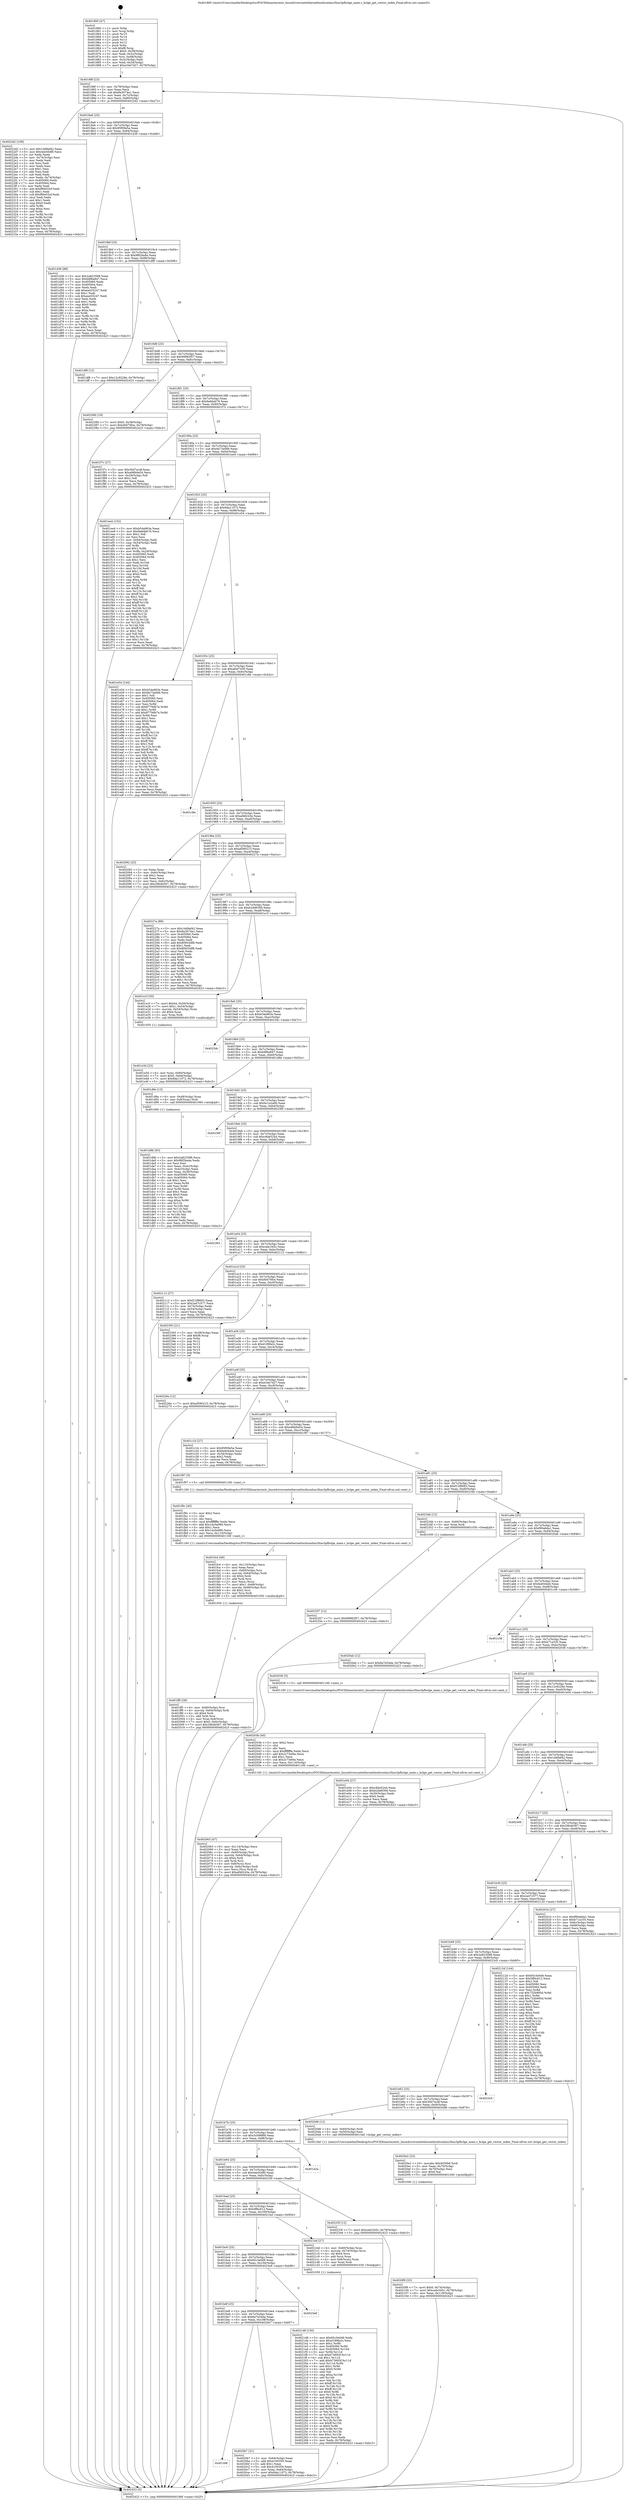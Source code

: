 digraph "0x401860" {
  label = "0x401860 (/mnt/c/Users/mathe/Desktop/tcc/POCII/binaries/extr_linuxdriversnetethernethisiliconhns3hns3pfhclge_main.c_hclge_get_vector_index_Final-ollvm.out::main(0))"
  labelloc = "t"
  node[shape=record]

  Entry [label="",width=0.3,height=0.3,shape=circle,fillcolor=black,style=filled]
  "0x40188f" [label="{
     0x40188f [23]\l
     | [instrs]\l
     &nbsp;&nbsp;0x40188f \<+3\>: mov -0x78(%rbp),%eax\l
     &nbsp;&nbsp;0x401892 \<+2\>: mov %eax,%ecx\l
     &nbsp;&nbsp;0x401894 \<+6\>: sub $0x8a3074a1,%ecx\l
     &nbsp;&nbsp;0x40189a \<+3\>: mov %eax,-0x7c(%rbp)\l
     &nbsp;&nbsp;0x40189d \<+3\>: mov %ecx,-0x80(%rbp)\l
     &nbsp;&nbsp;0x4018a0 \<+6\>: je 00000000004022d2 \<main+0xa72\>\l
  }"]
  "0x4022d2" [label="{
     0x4022d2 [109]\l
     | [instrs]\l
     &nbsp;&nbsp;0x4022d2 \<+5\>: mov $0x1dd9af42,%eax\l
     &nbsp;&nbsp;0x4022d7 \<+5\>: mov $0x4ee50df0,%ecx\l
     &nbsp;&nbsp;0x4022dc \<+2\>: xor %edx,%edx\l
     &nbsp;&nbsp;0x4022de \<+3\>: mov -0x74(%rbp),%esi\l
     &nbsp;&nbsp;0x4022e1 \<+2\>: mov %edx,%edi\l
     &nbsp;&nbsp;0x4022e3 \<+2\>: sub %esi,%edi\l
     &nbsp;&nbsp;0x4022e5 \<+2\>: mov %edx,%esi\l
     &nbsp;&nbsp;0x4022e7 \<+3\>: sub $0x1,%esi\l
     &nbsp;&nbsp;0x4022ea \<+2\>: add %esi,%edi\l
     &nbsp;&nbsp;0x4022ec \<+2\>: sub %edi,%edx\l
     &nbsp;&nbsp;0x4022ee \<+3\>: mov %edx,-0x74(%rbp)\l
     &nbsp;&nbsp;0x4022f1 \<+7\>: mov 0x405060,%edx\l
     &nbsp;&nbsp;0x4022f8 \<+7\>: mov 0x405064,%esi\l
     &nbsp;&nbsp;0x4022ff \<+2\>: mov %edx,%edi\l
     &nbsp;&nbsp;0x402301 \<+6\>: add $0xf80e53cf,%edi\l
     &nbsp;&nbsp;0x402307 \<+3\>: sub $0x1,%edi\l
     &nbsp;&nbsp;0x40230a \<+6\>: sub $0xf80e53cf,%edi\l
     &nbsp;&nbsp;0x402310 \<+3\>: imul %edi,%edx\l
     &nbsp;&nbsp;0x402313 \<+3\>: and $0x1,%edx\l
     &nbsp;&nbsp;0x402316 \<+3\>: cmp $0x0,%edx\l
     &nbsp;&nbsp;0x402319 \<+4\>: sete %r8b\l
     &nbsp;&nbsp;0x40231d \<+3\>: cmp $0xa,%esi\l
     &nbsp;&nbsp;0x402320 \<+4\>: setl %r9b\l
     &nbsp;&nbsp;0x402324 \<+3\>: mov %r8b,%r10b\l
     &nbsp;&nbsp;0x402327 \<+3\>: and %r9b,%r10b\l
     &nbsp;&nbsp;0x40232a \<+3\>: xor %r9b,%r8b\l
     &nbsp;&nbsp;0x40232d \<+3\>: or %r8b,%r10b\l
     &nbsp;&nbsp;0x402330 \<+4\>: test $0x1,%r10b\l
     &nbsp;&nbsp;0x402334 \<+3\>: cmovne %ecx,%eax\l
     &nbsp;&nbsp;0x402337 \<+3\>: mov %eax,-0x78(%rbp)\l
     &nbsp;&nbsp;0x40233a \<+5\>: jmp 0000000000402423 \<main+0xbc3\>\l
  }"]
  "0x4018a6" [label="{
     0x4018a6 [25]\l
     | [instrs]\l
     &nbsp;&nbsp;0x4018a6 \<+5\>: jmp 00000000004018ab \<main+0x4b\>\l
     &nbsp;&nbsp;0x4018ab \<+3\>: mov -0x7c(%rbp),%eax\l
     &nbsp;&nbsp;0x4018ae \<+5\>: sub $0x95f09e5a,%eax\l
     &nbsp;&nbsp;0x4018b3 \<+6\>: mov %eax,-0x84(%rbp)\l
     &nbsp;&nbsp;0x4018b9 \<+6\>: je 0000000000401d36 \<main+0x4d6\>\l
  }"]
  Exit [label="",width=0.3,height=0.3,shape=circle,fillcolor=black,style=filled,peripheries=2]
  "0x401d36" [label="{
     0x401d36 [88]\l
     | [instrs]\l
     &nbsp;&nbsp;0x401d36 \<+5\>: mov $0x2a823588,%eax\l
     &nbsp;&nbsp;0x401d3b \<+5\>: mov $0xb8f6a847,%ecx\l
     &nbsp;&nbsp;0x401d40 \<+7\>: mov 0x405060,%edx\l
     &nbsp;&nbsp;0x401d47 \<+7\>: mov 0x405064,%esi\l
     &nbsp;&nbsp;0x401d4e \<+2\>: mov %edx,%edi\l
     &nbsp;&nbsp;0x401d50 \<+6\>: add $0xea435247,%edi\l
     &nbsp;&nbsp;0x401d56 \<+3\>: sub $0x1,%edi\l
     &nbsp;&nbsp;0x401d59 \<+6\>: sub $0xea435247,%edi\l
     &nbsp;&nbsp;0x401d5f \<+3\>: imul %edi,%edx\l
     &nbsp;&nbsp;0x401d62 \<+3\>: and $0x1,%edx\l
     &nbsp;&nbsp;0x401d65 \<+3\>: cmp $0x0,%edx\l
     &nbsp;&nbsp;0x401d68 \<+4\>: sete %r8b\l
     &nbsp;&nbsp;0x401d6c \<+3\>: cmp $0xa,%esi\l
     &nbsp;&nbsp;0x401d6f \<+4\>: setl %r9b\l
     &nbsp;&nbsp;0x401d73 \<+3\>: mov %r8b,%r10b\l
     &nbsp;&nbsp;0x401d76 \<+3\>: and %r9b,%r10b\l
     &nbsp;&nbsp;0x401d79 \<+3\>: xor %r9b,%r8b\l
     &nbsp;&nbsp;0x401d7c \<+3\>: or %r8b,%r10b\l
     &nbsp;&nbsp;0x401d7f \<+4\>: test $0x1,%r10b\l
     &nbsp;&nbsp;0x401d83 \<+3\>: cmovne %ecx,%eax\l
     &nbsp;&nbsp;0x401d86 \<+3\>: mov %eax,-0x78(%rbp)\l
     &nbsp;&nbsp;0x401d89 \<+5\>: jmp 0000000000402423 \<main+0xbc3\>\l
  }"]
  "0x4018bf" [label="{
     0x4018bf [25]\l
     | [instrs]\l
     &nbsp;&nbsp;0x4018bf \<+5\>: jmp 00000000004018c4 \<main+0x64\>\l
     &nbsp;&nbsp;0x4018c4 \<+3\>: mov -0x7c(%rbp),%eax\l
     &nbsp;&nbsp;0x4018c7 \<+5\>: sub $0x98f2ba4e,%eax\l
     &nbsp;&nbsp;0x4018cc \<+6\>: mov %eax,-0x88(%rbp)\l
     &nbsp;&nbsp;0x4018d2 \<+6\>: je 0000000000401df8 \<main+0x598\>\l
  }"]
  "0x402357" [label="{
     0x402357 [12]\l
     | [instrs]\l
     &nbsp;&nbsp;0x402357 \<+7\>: movl $0x99982f57,-0x78(%rbp)\l
     &nbsp;&nbsp;0x40235e \<+5\>: jmp 0000000000402423 \<main+0xbc3\>\l
  }"]
  "0x401df8" [label="{
     0x401df8 [12]\l
     | [instrs]\l
     &nbsp;&nbsp;0x401df8 \<+7\>: movl $0x12c9228e,-0x78(%rbp)\l
     &nbsp;&nbsp;0x401dff \<+5\>: jmp 0000000000402423 \<main+0xbc3\>\l
  }"]
  "0x4018d8" [label="{
     0x4018d8 [25]\l
     | [instrs]\l
     &nbsp;&nbsp;0x4018d8 \<+5\>: jmp 00000000004018dd \<main+0x7d\>\l
     &nbsp;&nbsp;0x4018dd \<+3\>: mov -0x7c(%rbp),%eax\l
     &nbsp;&nbsp;0x4018e0 \<+5\>: sub $0x99982f57,%eax\l
     &nbsp;&nbsp;0x4018e5 \<+6\>: mov %eax,-0x8c(%rbp)\l
     &nbsp;&nbsp;0x4018eb \<+6\>: je 0000000000402380 \<main+0xb20\>\l
  }"]
  "0x4021d8" [label="{
     0x4021d8 [150]\l
     | [instrs]\l
     &nbsp;&nbsp;0x4021d8 \<+5\>: mov $0x65c3e0d9,%edx\l
     &nbsp;&nbsp;0x4021dd \<+5\>: mov $0xd189fa2c,%esi\l
     &nbsp;&nbsp;0x4021e2 \<+3\>: mov $0x1,%r8b\l
     &nbsp;&nbsp;0x4021e5 \<+8\>: mov 0x405060,%r9d\l
     &nbsp;&nbsp;0x4021ed \<+8\>: mov 0x405064,%r10d\l
     &nbsp;&nbsp;0x4021f5 \<+3\>: mov %r9d,%r11d\l
     &nbsp;&nbsp;0x4021f8 \<+7\>: sub $0xb73693f,%r11d\l
     &nbsp;&nbsp;0x4021ff \<+4\>: sub $0x1,%r11d\l
     &nbsp;&nbsp;0x402203 \<+7\>: add $0xb73693f,%r11d\l
     &nbsp;&nbsp;0x40220a \<+4\>: imul %r11d,%r9d\l
     &nbsp;&nbsp;0x40220e \<+4\>: and $0x1,%r9d\l
     &nbsp;&nbsp;0x402212 \<+4\>: cmp $0x0,%r9d\l
     &nbsp;&nbsp;0x402216 \<+3\>: sete %bl\l
     &nbsp;&nbsp;0x402219 \<+4\>: cmp $0xa,%r10d\l
     &nbsp;&nbsp;0x40221d \<+4\>: setl %r14b\l
     &nbsp;&nbsp;0x402221 \<+3\>: mov %bl,%r15b\l
     &nbsp;&nbsp;0x402224 \<+4\>: xor $0xff,%r15b\l
     &nbsp;&nbsp;0x402228 \<+3\>: mov %r14b,%r12b\l
     &nbsp;&nbsp;0x40222b \<+4\>: xor $0xff,%r12b\l
     &nbsp;&nbsp;0x40222f \<+4\>: xor $0x0,%r8b\l
     &nbsp;&nbsp;0x402233 \<+3\>: mov %r15b,%r13b\l
     &nbsp;&nbsp;0x402236 \<+4\>: and $0x0,%r13b\l
     &nbsp;&nbsp;0x40223a \<+3\>: and %r8b,%bl\l
     &nbsp;&nbsp;0x40223d \<+3\>: mov %r12b,%al\l
     &nbsp;&nbsp;0x402240 \<+2\>: and $0x0,%al\l
     &nbsp;&nbsp;0x402242 \<+3\>: and %r8b,%r14b\l
     &nbsp;&nbsp;0x402245 \<+3\>: or %bl,%r13b\l
     &nbsp;&nbsp;0x402248 \<+3\>: or %r14b,%al\l
     &nbsp;&nbsp;0x40224b \<+3\>: xor %al,%r13b\l
     &nbsp;&nbsp;0x40224e \<+3\>: or %r12b,%r15b\l
     &nbsp;&nbsp;0x402251 \<+4\>: xor $0xff,%r15b\l
     &nbsp;&nbsp;0x402255 \<+4\>: or $0x0,%r8b\l
     &nbsp;&nbsp;0x402259 \<+3\>: and %r8b,%r15b\l
     &nbsp;&nbsp;0x40225c \<+3\>: or %r15b,%r13b\l
     &nbsp;&nbsp;0x40225f \<+4\>: test $0x1,%r13b\l
     &nbsp;&nbsp;0x402263 \<+3\>: cmovne %esi,%edx\l
     &nbsp;&nbsp;0x402266 \<+3\>: mov %edx,-0x78(%rbp)\l
     &nbsp;&nbsp;0x402269 \<+5\>: jmp 0000000000402423 \<main+0xbc3\>\l
  }"]
  "0x402380" [label="{
     0x402380 [19]\l
     | [instrs]\l
     &nbsp;&nbsp;0x402380 \<+7\>: movl $0x0,-0x38(%rbp)\l
     &nbsp;&nbsp;0x402387 \<+7\>: movl $0xd0d70fce,-0x78(%rbp)\l
     &nbsp;&nbsp;0x40238e \<+5\>: jmp 0000000000402423 \<main+0xbc3\>\l
  }"]
  "0x4018f1" [label="{
     0x4018f1 [25]\l
     | [instrs]\l
     &nbsp;&nbsp;0x4018f1 \<+5\>: jmp 00000000004018f6 \<main+0x96\>\l
     &nbsp;&nbsp;0x4018f6 \<+3\>: mov -0x7c(%rbp),%eax\l
     &nbsp;&nbsp;0x4018f9 \<+5\>: sub $0x9a6deb76,%eax\l
     &nbsp;&nbsp;0x4018fe \<+6\>: mov %eax,-0x90(%rbp)\l
     &nbsp;&nbsp;0x401904 \<+6\>: je 0000000000401f7c \<main+0x71c\>\l
  }"]
  "0x4020f9" [label="{
     0x4020f9 [25]\l
     | [instrs]\l
     &nbsp;&nbsp;0x4020f9 \<+7\>: movl $0x0,-0x74(%rbp)\l
     &nbsp;&nbsp;0x402100 \<+7\>: movl $0xcedc345c,-0x78(%rbp)\l
     &nbsp;&nbsp;0x402107 \<+6\>: mov %eax,-0x118(%rbp)\l
     &nbsp;&nbsp;0x40210d \<+5\>: jmp 0000000000402423 \<main+0xbc3\>\l
  }"]
  "0x401f7c" [label="{
     0x401f7c [27]\l
     | [instrs]\l
     &nbsp;&nbsp;0x401f7c \<+5\>: mov $0x30d7ecdf,%eax\l
     &nbsp;&nbsp;0x401f81 \<+5\>: mov $0xe96b9a54,%ecx\l
     &nbsp;&nbsp;0x401f86 \<+3\>: mov -0x29(%rbp),%dl\l
     &nbsp;&nbsp;0x401f89 \<+3\>: test $0x1,%dl\l
     &nbsp;&nbsp;0x401f8c \<+3\>: cmovne %ecx,%eax\l
     &nbsp;&nbsp;0x401f8f \<+3\>: mov %eax,-0x78(%rbp)\l
     &nbsp;&nbsp;0x401f92 \<+5\>: jmp 0000000000402423 \<main+0xbc3\>\l
  }"]
  "0x40190a" [label="{
     0x40190a [25]\l
     | [instrs]\l
     &nbsp;&nbsp;0x40190a \<+5\>: jmp 000000000040190f \<main+0xaf\>\l
     &nbsp;&nbsp;0x40190f \<+3\>: mov -0x7c(%rbp),%eax\l
     &nbsp;&nbsp;0x401912 \<+5\>: sub $0x9a73a066,%eax\l
     &nbsp;&nbsp;0x401917 \<+6\>: mov %eax,-0x94(%rbp)\l
     &nbsp;&nbsp;0x40191d \<+6\>: je 0000000000401ee4 \<main+0x684\>\l
  }"]
  "0x4020e2" [label="{
     0x4020e2 [23]\l
     | [instrs]\l
     &nbsp;&nbsp;0x4020e2 \<+10\>: movabs $0x4030b6,%rdi\l
     &nbsp;&nbsp;0x4020ec \<+3\>: mov %eax,-0x70(%rbp)\l
     &nbsp;&nbsp;0x4020ef \<+3\>: mov -0x70(%rbp),%esi\l
     &nbsp;&nbsp;0x4020f2 \<+2\>: mov $0x0,%al\l
     &nbsp;&nbsp;0x4020f4 \<+5\>: call 0000000000401040 \<printf@plt\>\l
     | [calls]\l
     &nbsp;&nbsp;0x401040 \{1\} (unknown)\l
  }"]
  "0x401ee4" [label="{
     0x401ee4 [152]\l
     | [instrs]\l
     &nbsp;&nbsp;0x401ee4 \<+5\>: mov $0xb54a963e,%eax\l
     &nbsp;&nbsp;0x401ee9 \<+5\>: mov $0x9a6deb76,%ecx\l
     &nbsp;&nbsp;0x401eee \<+2\>: mov $0x1,%dl\l
     &nbsp;&nbsp;0x401ef0 \<+2\>: xor %esi,%esi\l
     &nbsp;&nbsp;0x401ef2 \<+3\>: mov -0x64(%rbp),%edi\l
     &nbsp;&nbsp;0x401ef5 \<+3\>: cmp -0x54(%rbp),%edi\l
     &nbsp;&nbsp;0x401ef8 \<+4\>: setl %r8b\l
     &nbsp;&nbsp;0x401efc \<+4\>: and $0x1,%r8b\l
     &nbsp;&nbsp;0x401f00 \<+4\>: mov %r8b,-0x29(%rbp)\l
     &nbsp;&nbsp;0x401f04 \<+7\>: mov 0x405060,%edi\l
     &nbsp;&nbsp;0x401f0b \<+8\>: mov 0x405064,%r9d\l
     &nbsp;&nbsp;0x401f13 \<+3\>: sub $0x1,%esi\l
     &nbsp;&nbsp;0x401f16 \<+3\>: mov %edi,%r10d\l
     &nbsp;&nbsp;0x401f19 \<+3\>: add %esi,%r10d\l
     &nbsp;&nbsp;0x401f1c \<+4\>: imul %r10d,%edi\l
     &nbsp;&nbsp;0x401f20 \<+3\>: and $0x1,%edi\l
     &nbsp;&nbsp;0x401f23 \<+3\>: cmp $0x0,%edi\l
     &nbsp;&nbsp;0x401f26 \<+4\>: sete %r8b\l
     &nbsp;&nbsp;0x401f2a \<+4\>: cmp $0xa,%r9d\l
     &nbsp;&nbsp;0x401f2e \<+4\>: setl %r11b\l
     &nbsp;&nbsp;0x401f32 \<+3\>: mov %r8b,%bl\l
     &nbsp;&nbsp;0x401f35 \<+3\>: xor $0xff,%bl\l
     &nbsp;&nbsp;0x401f38 \<+3\>: mov %r11b,%r14b\l
     &nbsp;&nbsp;0x401f3b \<+4\>: xor $0xff,%r14b\l
     &nbsp;&nbsp;0x401f3f \<+3\>: xor $0x1,%dl\l
     &nbsp;&nbsp;0x401f42 \<+3\>: mov %bl,%r15b\l
     &nbsp;&nbsp;0x401f45 \<+4\>: and $0xff,%r15b\l
     &nbsp;&nbsp;0x401f49 \<+3\>: and %dl,%r8b\l
     &nbsp;&nbsp;0x401f4c \<+3\>: mov %r14b,%r12b\l
     &nbsp;&nbsp;0x401f4f \<+4\>: and $0xff,%r12b\l
     &nbsp;&nbsp;0x401f53 \<+3\>: and %dl,%r11b\l
     &nbsp;&nbsp;0x401f56 \<+3\>: or %r8b,%r15b\l
     &nbsp;&nbsp;0x401f59 \<+3\>: or %r11b,%r12b\l
     &nbsp;&nbsp;0x401f5c \<+3\>: xor %r12b,%r15b\l
     &nbsp;&nbsp;0x401f5f \<+3\>: or %r14b,%bl\l
     &nbsp;&nbsp;0x401f62 \<+3\>: xor $0xff,%bl\l
     &nbsp;&nbsp;0x401f65 \<+3\>: or $0x1,%dl\l
     &nbsp;&nbsp;0x401f68 \<+2\>: and %dl,%bl\l
     &nbsp;&nbsp;0x401f6a \<+3\>: or %bl,%r15b\l
     &nbsp;&nbsp;0x401f6d \<+4\>: test $0x1,%r15b\l
     &nbsp;&nbsp;0x401f71 \<+3\>: cmovne %ecx,%eax\l
     &nbsp;&nbsp;0x401f74 \<+3\>: mov %eax,-0x78(%rbp)\l
     &nbsp;&nbsp;0x401f77 \<+5\>: jmp 0000000000402423 \<main+0xbc3\>\l
  }"]
  "0x401923" [label="{
     0x401923 [25]\l
     | [instrs]\l
     &nbsp;&nbsp;0x401923 \<+5\>: jmp 0000000000401928 \<main+0xc8\>\l
     &nbsp;&nbsp;0x401928 \<+3\>: mov -0x7c(%rbp),%eax\l
     &nbsp;&nbsp;0x40192b \<+5\>: sub $0x9da11072,%eax\l
     &nbsp;&nbsp;0x401930 \<+6\>: mov %eax,-0x98(%rbp)\l
     &nbsp;&nbsp;0x401936 \<+6\>: je 0000000000401e54 \<main+0x5f4\>\l
  }"]
  "0x401bf8" [label="{
     0x401bf8\l
  }", style=dashed]
  "0x401e54" [label="{
     0x401e54 [144]\l
     | [instrs]\l
     &nbsp;&nbsp;0x401e54 \<+5\>: mov $0xb54a963e,%eax\l
     &nbsp;&nbsp;0x401e59 \<+5\>: mov $0x9a73a066,%ecx\l
     &nbsp;&nbsp;0x401e5e \<+2\>: mov $0x1,%dl\l
     &nbsp;&nbsp;0x401e60 \<+7\>: mov 0x405060,%esi\l
     &nbsp;&nbsp;0x401e67 \<+7\>: mov 0x405064,%edi\l
     &nbsp;&nbsp;0x401e6e \<+3\>: mov %esi,%r8d\l
     &nbsp;&nbsp;0x401e71 \<+7\>: sub $0x8779db7e,%r8d\l
     &nbsp;&nbsp;0x401e78 \<+4\>: sub $0x1,%r8d\l
     &nbsp;&nbsp;0x401e7c \<+7\>: add $0x8779db7e,%r8d\l
     &nbsp;&nbsp;0x401e83 \<+4\>: imul %r8d,%esi\l
     &nbsp;&nbsp;0x401e87 \<+3\>: and $0x1,%esi\l
     &nbsp;&nbsp;0x401e8a \<+3\>: cmp $0x0,%esi\l
     &nbsp;&nbsp;0x401e8d \<+4\>: sete %r9b\l
     &nbsp;&nbsp;0x401e91 \<+3\>: cmp $0xa,%edi\l
     &nbsp;&nbsp;0x401e94 \<+4\>: setl %r10b\l
     &nbsp;&nbsp;0x401e98 \<+3\>: mov %r9b,%r11b\l
     &nbsp;&nbsp;0x401e9b \<+4\>: xor $0xff,%r11b\l
     &nbsp;&nbsp;0x401e9f \<+3\>: mov %r10b,%bl\l
     &nbsp;&nbsp;0x401ea2 \<+3\>: xor $0xff,%bl\l
     &nbsp;&nbsp;0x401ea5 \<+3\>: xor $0x1,%dl\l
     &nbsp;&nbsp;0x401ea8 \<+3\>: mov %r11b,%r14b\l
     &nbsp;&nbsp;0x401eab \<+4\>: and $0xff,%r14b\l
     &nbsp;&nbsp;0x401eaf \<+3\>: and %dl,%r9b\l
     &nbsp;&nbsp;0x401eb2 \<+3\>: mov %bl,%r15b\l
     &nbsp;&nbsp;0x401eb5 \<+4\>: and $0xff,%r15b\l
     &nbsp;&nbsp;0x401eb9 \<+3\>: and %dl,%r10b\l
     &nbsp;&nbsp;0x401ebc \<+3\>: or %r9b,%r14b\l
     &nbsp;&nbsp;0x401ebf \<+3\>: or %r10b,%r15b\l
     &nbsp;&nbsp;0x401ec2 \<+3\>: xor %r15b,%r14b\l
     &nbsp;&nbsp;0x401ec5 \<+3\>: or %bl,%r11b\l
     &nbsp;&nbsp;0x401ec8 \<+4\>: xor $0xff,%r11b\l
     &nbsp;&nbsp;0x401ecc \<+3\>: or $0x1,%dl\l
     &nbsp;&nbsp;0x401ecf \<+3\>: and %dl,%r11b\l
     &nbsp;&nbsp;0x401ed2 \<+3\>: or %r11b,%r14b\l
     &nbsp;&nbsp;0x401ed5 \<+4\>: test $0x1,%r14b\l
     &nbsp;&nbsp;0x401ed9 \<+3\>: cmovne %ecx,%eax\l
     &nbsp;&nbsp;0x401edc \<+3\>: mov %eax,-0x78(%rbp)\l
     &nbsp;&nbsp;0x401edf \<+5\>: jmp 0000000000402423 \<main+0xbc3\>\l
  }"]
  "0x40193c" [label="{
     0x40193c [25]\l
     | [instrs]\l
     &nbsp;&nbsp;0x40193c \<+5\>: jmp 0000000000401941 \<main+0xe1\>\l
     &nbsp;&nbsp;0x401941 \<+3\>: mov -0x7c(%rbp),%eax\l
     &nbsp;&nbsp;0x401944 \<+5\>: sub $0xa6ef7430,%eax\l
     &nbsp;&nbsp;0x401949 \<+6\>: mov %eax,-0x9c(%rbp)\l
     &nbsp;&nbsp;0x40194f \<+6\>: je 0000000000401c8e \<main+0x42e\>\l
  }"]
  "0x4020b7" [label="{
     0x4020b7 [31]\l
     | [instrs]\l
     &nbsp;&nbsp;0x4020b7 \<+3\>: mov -0x64(%rbp),%eax\l
     &nbsp;&nbsp;0x4020ba \<+5\>: add $0x4100350,%eax\l
     &nbsp;&nbsp;0x4020bf \<+3\>: add $0x1,%eax\l
     &nbsp;&nbsp;0x4020c2 \<+5\>: sub $0x4100350,%eax\l
     &nbsp;&nbsp;0x4020c7 \<+3\>: mov %eax,-0x64(%rbp)\l
     &nbsp;&nbsp;0x4020ca \<+7\>: movl $0x9da11072,-0x78(%rbp)\l
     &nbsp;&nbsp;0x4020d1 \<+5\>: jmp 0000000000402423 \<main+0xbc3\>\l
  }"]
  "0x401c8e" [label="{
     0x401c8e\l
  }", style=dashed]
  "0x401955" [label="{
     0x401955 [25]\l
     | [instrs]\l
     &nbsp;&nbsp;0x401955 \<+5\>: jmp 000000000040195a \<main+0xfa\>\l
     &nbsp;&nbsp;0x40195a \<+3\>: mov -0x7c(%rbp),%eax\l
     &nbsp;&nbsp;0x40195d \<+5\>: sub $0xaf48243e,%eax\l
     &nbsp;&nbsp;0x401962 \<+6\>: mov %eax,-0xa0(%rbp)\l
     &nbsp;&nbsp;0x401968 \<+6\>: je 0000000000402092 \<main+0x832\>\l
  }"]
  "0x401bdf" [label="{
     0x401bdf [25]\l
     | [instrs]\l
     &nbsp;&nbsp;0x401bdf \<+5\>: jmp 0000000000401be4 \<main+0x384\>\l
     &nbsp;&nbsp;0x401be4 \<+3\>: mov -0x7c(%rbp),%eax\l
     &nbsp;&nbsp;0x401be7 \<+5\>: sub $0x6a7e54da,%eax\l
     &nbsp;&nbsp;0x401bec \<+6\>: mov %eax,-0x108(%rbp)\l
     &nbsp;&nbsp;0x401bf2 \<+6\>: je 00000000004020b7 \<main+0x857\>\l
  }"]
  "0x402092" [label="{
     0x402092 [25]\l
     | [instrs]\l
     &nbsp;&nbsp;0x402092 \<+2\>: xor %eax,%eax\l
     &nbsp;&nbsp;0x402094 \<+3\>: mov -0x6c(%rbp),%ecx\l
     &nbsp;&nbsp;0x402097 \<+3\>: sub $0x1,%eax\l
     &nbsp;&nbsp;0x40209a \<+2\>: sub %eax,%ecx\l
     &nbsp;&nbsp;0x40209c \<+3\>: mov %ecx,-0x6c(%rbp)\l
     &nbsp;&nbsp;0x40209f \<+7\>: movl $0x29b4b567,-0x78(%rbp)\l
     &nbsp;&nbsp;0x4020a6 \<+5\>: jmp 0000000000402423 \<main+0xbc3\>\l
  }"]
  "0x40196e" [label="{
     0x40196e [25]\l
     | [instrs]\l
     &nbsp;&nbsp;0x40196e \<+5\>: jmp 0000000000401973 \<main+0x113\>\l
     &nbsp;&nbsp;0x401973 \<+3\>: mov -0x7c(%rbp),%eax\l
     &nbsp;&nbsp;0x401976 \<+5\>: sub $0xaf590215,%eax\l
     &nbsp;&nbsp;0x40197b \<+6\>: mov %eax,-0xa4(%rbp)\l
     &nbsp;&nbsp;0x401981 \<+6\>: je 000000000040227a \<main+0xa1a\>\l
  }"]
  "0x4023e8" [label="{
     0x4023e8\l
  }", style=dashed]
  "0x40227a" [label="{
     0x40227a [88]\l
     | [instrs]\l
     &nbsp;&nbsp;0x40227a \<+5\>: mov $0x1dd9af42,%eax\l
     &nbsp;&nbsp;0x40227f \<+5\>: mov $0x8a3074a1,%ecx\l
     &nbsp;&nbsp;0x402284 \<+7\>: mov 0x405060,%edx\l
     &nbsp;&nbsp;0x40228b \<+7\>: mov 0x405064,%esi\l
     &nbsp;&nbsp;0x402292 \<+2\>: mov %edx,%edi\l
     &nbsp;&nbsp;0x402294 \<+6\>: add $0x80920df8,%edi\l
     &nbsp;&nbsp;0x40229a \<+3\>: sub $0x1,%edi\l
     &nbsp;&nbsp;0x40229d \<+6\>: sub $0x80920df8,%edi\l
     &nbsp;&nbsp;0x4022a3 \<+3\>: imul %edi,%edx\l
     &nbsp;&nbsp;0x4022a6 \<+3\>: and $0x1,%edx\l
     &nbsp;&nbsp;0x4022a9 \<+3\>: cmp $0x0,%edx\l
     &nbsp;&nbsp;0x4022ac \<+4\>: sete %r8b\l
     &nbsp;&nbsp;0x4022b0 \<+3\>: cmp $0xa,%esi\l
     &nbsp;&nbsp;0x4022b3 \<+4\>: setl %r9b\l
     &nbsp;&nbsp;0x4022b7 \<+3\>: mov %r8b,%r10b\l
     &nbsp;&nbsp;0x4022ba \<+3\>: and %r9b,%r10b\l
     &nbsp;&nbsp;0x4022bd \<+3\>: xor %r9b,%r8b\l
     &nbsp;&nbsp;0x4022c0 \<+3\>: or %r8b,%r10b\l
     &nbsp;&nbsp;0x4022c3 \<+4\>: test $0x1,%r10b\l
     &nbsp;&nbsp;0x4022c7 \<+3\>: cmovne %ecx,%eax\l
     &nbsp;&nbsp;0x4022ca \<+3\>: mov %eax,-0x78(%rbp)\l
     &nbsp;&nbsp;0x4022cd \<+5\>: jmp 0000000000402423 \<main+0xbc3\>\l
  }"]
  "0x401987" [label="{
     0x401987 [25]\l
     | [instrs]\l
     &nbsp;&nbsp;0x401987 \<+5\>: jmp 000000000040198c \<main+0x12c\>\l
     &nbsp;&nbsp;0x40198c \<+3\>: mov -0x7c(%rbp),%eax\l
     &nbsp;&nbsp;0x40198f \<+5\>: sub $0xb2dd6306,%eax\l
     &nbsp;&nbsp;0x401994 \<+6\>: mov %eax,-0xa8(%rbp)\l
     &nbsp;&nbsp;0x40199a \<+6\>: je 0000000000401e1f \<main+0x5bf\>\l
  }"]
  "0x401bc6" [label="{
     0x401bc6 [25]\l
     | [instrs]\l
     &nbsp;&nbsp;0x401bc6 \<+5\>: jmp 0000000000401bcb \<main+0x36b\>\l
     &nbsp;&nbsp;0x401bcb \<+3\>: mov -0x7c(%rbp),%eax\l
     &nbsp;&nbsp;0x401bce \<+5\>: sub $0x65c3e0d9,%eax\l
     &nbsp;&nbsp;0x401bd3 \<+6\>: mov %eax,-0x104(%rbp)\l
     &nbsp;&nbsp;0x401bd9 \<+6\>: je 00000000004023e8 \<main+0xb88\>\l
  }"]
  "0x401e1f" [label="{
     0x401e1f [30]\l
     | [instrs]\l
     &nbsp;&nbsp;0x401e1f \<+7\>: movl $0x64,-0x50(%rbp)\l
     &nbsp;&nbsp;0x401e26 \<+7\>: movl $0x1,-0x54(%rbp)\l
     &nbsp;&nbsp;0x401e2d \<+4\>: movslq -0x54(%rbp),%rax\l
     &nbsp;&nbsp;0x401e31 \<+4\>: shl $0x4,%rax\l
     &nbsp;&nbsp;0x401e35 \<+3\>: mov %rax,%rdi\l
     &nbsp;&nbsp;0x401e38 \<+5\>: call 0000000000401050 \<malloc@plt\>\l
     | [calls]\l
     &nbsp;&nbsp;0x401050 \{1\} (unknown)\l
  }"]
  "0x4019a0" [label="{
     0x4019a0 [25]\l
     | [instrs]\l
     &nbsp;&nbsp;0x4019a0 \<+5\>: jmp 00000000004019a5 \<main+0x145\>\l
     &nbsp;&nbsp;0x4019a5 \<+3\>: mov -0x7c(%rbp),%eax\l
     &nbsp;&nbsp;0x4019a8 \<+5\>: sub $0xb54a963e,%eax\l
     &nbsp;&nbsp;0x4019ad \<+6\>: mov %eax,-0xac(%rbp)\l
     &nbsp;&nbsp;0x4019b3 \<+6\>: je 00000000004023dc \<main+0xb7c\>\l
  }"]
  "0x4021bd" [label="{
     0x4021bd [27]\l
     | [instrs]\l
     &nbsp;&nbsp;0x4021bd \<+4\>: mov -0x60(%rbp),%rax\l
     &nbsp;&nbsp;0x4021c1 \<+4\>: movslq -0x74(%rbp),%rcx\l
     &nbsp;&nbsp;0x4021c5 \<+4\>: shl $0x4,%rcx\l
     &nbsp;&nbsp;0x4021c9 \<+3\>: add %rcx,%rax\l
     &nbsp;&nbsp;0x4021cc \<+4\>: mov 0x8(%rax),%rax\l
     &nbsp;&nbsp;0x4021d0 \<+3\>: mov %rax,%rdi\l
     &nbsp;&nbsp;0x4021d3 \<+5\>: call 0000000000401030 \<free@plt\>\l
     | [calls]\l
     &nbsp;&nbsp;0x401030 \{1\} (unknown)\l
  }"]
  "0x4023dc" [label="{
     0x4023dc\l
  }", style=dashed]
  "0x4019b9" [label="{
     0x4019b9 [25]\l
     | [instrs]\l
     &nbsp;&nbsp;0x4019b9 \<+5\>: jmp 00000000004019be \<main+0x15e\>\l
     &nbsp;&nbsp;0x4019be \<+3\>: mov -0x7c(%rbp),%eax\l
     &nbsp;&nbsp;0x4019c1 \<+5\>: sub $0xb8f6a847,%eax\l
     &nbsp;&nbsp;0x4019c6 \<+6\>: mov %eax,-0xb0(%rbp)\l
     &nbsp;&nbsp;0x4019cc \<+6\>: je 0000000000401d8e \<main+0x52e\>\l
  }"]
  "0x401bad" [label="{
     0x401bad [25]\l
     | [instrs]\l
     &nbsp;&nbsp;0x401bad \<+5\>: jmp 0000000000401bb2 \<main+0x352\>\l
     &nbsp;&nbsp;0x401bb2 \<+3\>: mov -0x7c(%rbp),%eax\l
     &nbsp;&nbsp;0x401bb5 \<+5\>: sub $0x5ff4c612,%eax\l
     &nbsp;&nbsp;0x401bba \<+6\>: mov %eax,-0x100(%rbp)\l
     &nbsp;&nbsp;0x401bc0 \<+6\>: je 00000000004021bd \<main+0x95d\>\l
  }"]
  "0x401d8e" [label="{
     0x401d8e [13]\l
     | [instrs]\l
     &nbsp;&nbsp;0x401d8e \<+4\>: mov -0x48(%rbp),%rax\l
     &nbsp;&nbsp;0x401d92 \<+4\>: mov 0x8(%rax),%rdi\l
     &nbsp;&nbsp;0x401d96 \<+5\>: call 0000000000401060 \<atoi@plt\>\l
     | [calls]\l
     &nbsp;&nbsp;0x401060 \{1\} (unknown)\l
  }"]
  "0x4019d2" [label="{
     0x4019d2 [25]\l
     | [instrs]\l
     &nbsp;&nbsp;0x4019d2 \<+5\>: jmp 00000000004019d7 \<main+0x177\>\l
     &nbsp;&nbsp;0x4019d7 \<+3\>: mov -0x7c(%rbp),%eax\l
     &nbsp;&nbsp;0x4019da \<+5\>: sub $0xbc1e2a0b,%eax\l
     &nbsp;&nbsp;0x4019df \<+6\>: mov %eax,-0xb4(%rbp)\l
     &nbsp;&nbsp;0x4019e5 \<+6\>: je 000000000040236f \<main+0xb0f\>\l
  }"]
  "0x40233f" [label="{
     0x40233f [12]\l
     | [instrs]\l
     &nbsp;&nbsp;0x40233f \<+7\>: movl $0xcedc345c,-0x78(%rbp)\l
     &nbsp;&nbsp;0x402346 \<+5\>: jmp 0000000000402423 \<main+0xbc3\>\l
  }"]
  "0x40236f" [label="{
     0x40236f\l
  }", style=dashed]
  "0x4019eb" [label="{
     0x4019eb [25]\l
     | [instrs]\l
     &nbsp;&nbsp;0x4019eb \<+5\>: jmp 00000000004019f0 \<main+0x190\>\l
     &nbsp;&nbsp;0x4019f0 \<+3\>: mov -0x7c(%rbp),%eax\l
     &nbsp;&nbsp;0x4019f3 \<+5\>: sub $0xc8de5244,%eax\l
     &nbsp;&nbsp;0x4019f8 \<+6\>: mov %eax,-0xb8(%rbp)\l
     &nbsp;&nbsp;0x4019fe \<+6\>: je 0000000000402363 \<main+0xb03\>\l
  }"]
  "0x401b94" [label="{
     0x401b94 [25]\l
     | [instrs]\l
     &nbsp;&nbsp;0x401b94 \<+5\>: jmp 0000000000401b99 \<main+0x339\>\l
     &nbsp;&nbsp;0x401b99 \<+3\>: mov -0x7c(%rbp),%eax\l
     &nbsp;&nbsp;0x401b9c \<+5\>: sub $0x4ee50df0,%eax\l
     &nbsp;&nbsp;0x401ba1 \<+6\>: mov %eax,-0xfc(%rbp)\l
     &nbsp;&nbsp;0x401ba7 \<+6\>: je 000000000040233f \<main+0xadf\>\l
  }"]
  "0x402363" [label="{
     0x402363\l
  }", style=dashed]
  "0x401a04" [label="{
     0x401a04 [25]\l
     | [instrs]\l
     &nbsp;&nbsp;0x401a04 \<+5\>: jmp 0000000000401a09 \<main+0x1a9\>\l
     &nbsp;&nbsp;0x401a09 \<+3\>: mov -0x7c(%rbp),%eax\l
     &nbsp;&nbsp;0x401a0c \<+5\>: sub $0xcedc345c,%eax\l
     &nbsp;&nbsp;0x401a11 \<+6\>: mov %eax,-0xbc(%rbp)\l
     &nbsp;&nbsp;0x401a17 \<+6\>: je 0000000000402112 \<main+0x8b2\>\l
  }"]
  "0x401d2a" [label="{
     0x401d2a\l
  }", style=dashed]
  "0x402112" [label="{
     0x402112 [27]\l
     | [instrs]\l
     &nbsp;&nbsp;0x402112 \<+5\>: mov $0xf12f8693,%eax\l
     &nbsp;&nbsp;0x402117 \<+5\>: mov $0x2a47c577,%ecx\l
     &nbsp;&nbsp;0x40211c \<+3\>: mov -0x74(%rbp),%edx\l
     &nbsp;&nbsp;0x40211f \<+3\>: cmp -0x54(%rbp),%edx\l
     &nbsp;&nbsp;0x402122 \<+3\>: cmovl %ecx,%eax\l
     &nbsp;&nbsp;0x402125 \<+3\>: mov %eax,-0x78(%rbp)\l
     &nbsp;&nbsp;0x402128 \<+5\>: jmp 0000000000402423 \<main+0xbc3\>\l
  }"]
  "0x401a1d" [label="{
     0x401a1d [25]\l
     | [instrs]\l
     &nbsp;&nbsp;0x401a1d \<+5\>: jmp 0000000000401a22 \<main+0x1c2\>\l
     &nbsp;&nbsp;0x401a22 \<+3\>: mov -0x7c(%rbp),%eax\l
     &nbsp;&nbsp;0x401a25 \<+5\>: sub $0xd0d70fce,%eax\l
     &nbsp;&nbsp;0x401a2a \<+6\>: mov %eax,-0xc0(%rbp)\l
     &nbsp;&nbsp;0x401a30 \<+6\>: je 0000000000402393 \<main+0xb33\>\l
  }"]
  "0x401b7b" [label="{
     0x401b7b [25]\l
     | [instrs]\l
     &nbsp;&nbsp;0x401b7b \<+5\>: jmp 0000000000401b80 \<main+0x320\>\l
     &nbsp;&nbsp;0x401b80 \<+3\>: mov -0x7c(%rbp),%eax\l
     &nbsp;&nbsp;0x401b83 \<+5\>: sub $0x3c098f68,%eax\l
     &nbsp;&nbsp;0x401b88 \<+6\>: mov %eax,-0xf8(%rbp)\l
     &nbsp;&nbsp;0x401b8e \<+6\>: je 0000000000401d2a \<main+0x4ca\>\l
  }"]
  "0x402393" [label="{
     0x402393 [21]\l
     | [instrs]\l
     &nbsp;&nbsp;0x402393 \<+3\>: mov -0x38(%rbp),%eax\l
     &nbsp;&nbsp;0x402396 \<+7\>: add $0xf8,%rsp\l
     &nbsp;&nbsp;0x40239d \<+1\>: pop %rbx\l
     &nbsp;&nbsp;0x40239e \<+2\>: pop %r12\l
     &nbsp;&nbsp;0x4023a0 \<+2\>: pop %r13\l
     &nbsp;&nbsp;0x4023a2 \<+2\>: pop %r14\l
     &nbsp;&nbsp;0x4023a4 \<+2\>: pop %r15\l
     &nbsp;&nbsp;0x4023a6 \<+1\>: pop %rbp\l
     &nbsp;&nbsp;0x4023a7 \<+1\>: ret\l
  }"]
  "0x401a36" [label="{
     0x401a36 [25]\l
     | [instrs]\l
     &nbsp;&nbsp;0x401a36 \<+5\>: jmp 0000000000401a3b \<main+0x1db\>\l
     &nbsp;&nbsp;0x401a3b \<+3\>: mov -0x7c(%rbp),%eax\l
     &nbsp;&nbsp;0x401a3e \<+5\>: sub $0xd189fa2c,%eax\l
     &nbsp;&nbsp;0x401a43 \<+6\>: mov %eax,-0xc4(%rbp)\l
     &nbsp;&nbsp;0x401a49 \<+6\>: je 000000000040226e \<main+0xa0e\>\l
  }"]
  "0x4020d6" [label="{
     0x4020d6 [12]\l
     | [instrs]\l
     &nbsp;&nbsp;0x4020d6 \<+4\>: mov -0x60(%rbp),%rdi\l
     &nbsp;&nbsp;0x4020da \<+3\>: mov -0x50(%rbp),%esi\l
     &nbsp;&nbsp;0x4020dd \<+5\>: call 00000000004013a0 \<hclge_get_vector_index\>\l
     | [calls]\l
     &nbsp;&nbsp;0x4013a0 \{1\} (/mnt/c/Users/mathe/Desktop/tcc/POCII/binaries/extr_linuxdriversnetethernethisiliconhns3hns3pfhclge_main.c_hclge_get_vector_index_Final-ollvm.out::hclge_get_vector_index)\l
  }"]
  "0x40226e" [label="{
     0x40226e [12]\l
     | [instrs]\l
     &nbsp;&nbsp;0x40226e \<+7\>: movl $0xaf590215,-0x78(%rbp)\l
     &nbsp;&nbsp;0x402275 \<+5\>: jmp 0000000000402423 \<main+0xbc3\>\l
  }"]
  "0x401a4f" [label="{
     0x401a4f [25]\l
     | [instrs]\l
     &nbsp;&nbsp;0x401a4f \<+5\>: jmp 0000000000401a54 \<main+0x1f4\>\l
     &nbsp;&nbsp;0x401a54 \<+3\>: mov -0x7c(%rbp),%eax\l
     &nbsp;&nbsp;0x401a57 \<+5\>: sub $0xe34e7d27,%eax\l
     &nbsp;&nbsp;0x401a5c \<+6\>: mov %eax,-0xc8(%rbp)\l
     &nbsp;&nbsp;0x401a62 \<+6\>: je 0000000000401c1b \<main+0x3bb\>\l
  }"]
  "0x401b62" [label="{
     0x401b62 [25]\l
     | [instrs]\l
     &nbsp;&nbsp;0x401b62 \<+5\>: jmp 0000000000401b67 \<main+0x307\>\l
     &nbsp;&nbsp;0x401b67 \<+3\>: mov -0x7c(%rbp),%eax\l
     &nbsp;&nbsp;0x401b6a \<+5\>: sub $0x30d7ecdf,%eax\l
     &nbsp;&nbsp;0x401b6f \<+6\>: mov %eax,-0xf4(%rbp)\l
     &nbsp;&nbsp;0x401b75 \<+6\>: je 00000000004020d6 \<main+0x876\>\l
  }"]
  "0x401c1b" [label="{
     0x401c1b [27]\l
     | [instrs]\l
     &nbsp;&nbsp;0x401c1b \<+5\>: mov $0x95f09e5a,%eax\l
     &nbsp;&nbsp;0x401c20 \<+5\>: mov $0xfa4044eb,%ecx\l
     &nbsp;&nbsp;0x401c25 \<+3\>: mov -0x34(%rbp),%edx\l
     &nbsp;&nbsp;0x401c28 \<+3\>: cmp $0x2,%edx\l
     &nbsp;&nbsp;0x401c2b \<+3\>: cmovne %ecx,%eax\l
     &nbsp;&nbsp;0x401c2e \<+3\>: mov %eax,-0x78(%rbp)\l
     &nbsp;&nbsp;0x401c31 \<+5\>: jmp 0000000000402423 \<main+0xbc3\>\l
  }"]
  "0x401a68" [label="{
     0x401a68 [25]\l
     | [instrs]\l
     &nbsp;&nbsp;0x401a68 \<+5\>: jmp 0000000000401a6d \<main+0x20d\>\l
     &nbsp;&nbsp;0x401a6d \<+3\>: mov -0x7c(%rbp),%eax\l
     &nbsp;&nbsp;0x401a70 \<+5\>: sub $0xe96b9a54,%eax\l
     &nbsp;&nbsp;0x401a75 \<+6\>: mov %eax,-0xcc(%rbp)\l
     &nbsp;&nbsp;0x401a7b \<+6\>: je 0000000000401f97 \<main+0x737\>\l
  }"]
  "0x402423" [label="{
     0x402423 [5]\l
     | [instrs]\l
     &nbsp;&nbsp;0x402423 \<+5\>: jmp 000000000040188f \<main+0x2f\>\l
  }"]
  "0x401860" [label="{
     0x401860 [47]\l
     | [instrs]\l
     &nbsp;&nbsp;0x401860 \<+1\>: push %rbp\l
     &nbsp;&nbsp;0x401861 \<+3\>: mov %rsp,%rbp\l
     &nbsp;&nbsp;0x401864 \<+2\>: push %r15\l
     &nbsp;&nbsp;0x401866 \<+2\>: push %r14\l
     &nbsp;&nbsp;0x401868 \<+2\>: push %r13\l
     &nbsp;&nbsp;0x40186a \<+2\>: push %r12\l
     &nbsp;&nbsp;0x40186c \<+1\>: push %rbx\l
     &nbsp;&nbsp;0x40186d \<+7\>: sub $0xf8,%rsp\l
     &nbsp;&nbsp;0x401874 \<+7\>: movl $0x0,-0x38(%rbp)\l
     &nbsp;&nbsp;0x40187b \<+3\>: mov %edi,-0x3c(%rbp)\l
     &nbsp;&nbsp;0x40187e \<+4\>: mov %rsi,-0x48(%rbp)\l
     &nbsp;&nbsp;0x401882 \<+3\>: mov -0x3c(%rbp),%edi\l
     &nbsp;&nbsp;0x401885 \<+3\>: mov %edi,-0x34(%rbp)\l
     &nbsp;&nbsp;0x401888 \<+7\>: movl $0xe34e7d27,-0x78(%rbp)\l
  }"]
  "0x401d9b" [label="{
     0x401d9b [93]\l
     | [instrs]\l
     &nbsp;&nbsp;0x401d9b \<+5\>: mov $0x2a823588,%ecx\l
     &nbsp;&nbsp;0x401da0 \<+5\>: mov $0x98f2ba4e,%edx\l
     &nbsp;&nbsp;0x401da5 \<+2\>: xor %esi,%esi\l
     &nbsp;&nbsp;0x401da7 \<+3\>: mov %eax,-0x4c(%rbp)\l
     &nbsp;&nbsp;0x401daa \<+3\>: mov -0x4c(%rbp),%eax\l
     &nbsp;&nbsp;0x401dad \<+3\>: mov %eax,-0x30(%rbp)\l
     &nbsp;&nbsp;0x401db0 \<+7\>: mov 0x405060,%eax\l
     &nbsp;&nbsp;0x401db7 \<+8\>: mov 0x405064,%r8d\l
     &nbsp;&nbsp;0x401dbf \<+3\>: sub $0x1,%esi\l
     &nbsp;&nbsp;0x401dc2 \<+3\>: mov %eax,%r9d\l
     &nbsp;&nbsp;0x401dc5 \<+3\>: add %esi,%r9d\l
     &nbsp;&nbsp;0x401dc8 \<+4\>: imul %r9d,%eax\l
     &nbsp;&nbsp;0x401dcc \<+3\>: and $0x1,%eax\l
     &nbsp;&nbsp;0x401dcf \<+3\>: cmp $0x0,%eax\l
     &nbsp;&nbsp;0x401dd2 \<+4\>: sete %r10b\l
     &nbsp;&nbsp;0x401dd6 \<+4\>: cmp $0xa,%r8d\l
     &nbsp;&nbsp;0x401dda \<+4\>: setl %r11b\l
     &nbsp;&nbsp;0x401dde \<+3\>: mov %r10b,%bl\l
     &nbsp;&nbsp;0x401de1 \<+3\>: and %r11b,%bl\l
     &nbsp;&nbsp;0x401de4 \<+3\>: xor %r11b,%r10b\l
     &nbsp;&nbsp;0x401de7 \<+3\>: or %r10b,%bl\l
     &nbsp;&nbsp;0x401dea \<+3\>: test $0x1,%bl\l
     &nbsp;&nbsp;0x401ded \<+3\>: cmovne %edx,%ecx\l
     &nbsp;&nbsp;0x401df0 \<+3\>: mov %ecx,-0x78(%rbp)\l
     &nbsp;&nbsp;0x401df3 \<+5\>: jmp 0000000000402423 \<main+0xbc3\>\l
  }"]
  "0x4023c0" [label="{
     0x4023c0\l
  }", style=dashed]
  "0x401f97" [label="{
     0x401f97 [5]\l
     | [instrs]\l
     &nbsp;&nbsp;0x401f97 \<+5\>: call 0000000000401160 \<next_i\>\l
     | [calls]\l
     &nbsp;&nbsp;0x401160 \{1\} (/mnt/c/Users/mathe/Desktop/tcc/POCII/binaries/extr_linuxdriversnetethernethisiliconhns3hns3pfhclge_main.c_hclge_get_vector_index_Final-ollvm.out::next_i)\l
  }"]
  "0x401a81" [label="{
     0x401a81 [25]\l
     | [instrs]\l
     &nbsp;&nbsp;0x401a81 \<+5\>: jmp 0000000000401a86 \<main+0x226\>\l
     &nbsp;&nbsp;0x401a86 \<+3\>: mov -0x7c(%rbp),%eax\l
     &nbsp;&nbsp;0x401a89 \<+5\>: sub $0xf12f8693,%eax\l
     &nbsp;&nbsp;0x401a8e \<+6\>: mov %eax,-0xd0(%rbp)\l
     &nbsp;&nbsp;0x401a94 \<+6\>: je 000000000040234b \<main+0xaeb\>\l
  }"]
  "0x401b49" [label="{
     0x401b49 [25]\l
     | [instrs]\l
     &nbsp;&nbsp;0x401b49 \<+5\>: jmp 0000000000401b4e \<main+0x2ee\>\l
     &nbsp;&nbsp;0x401b4e \<+3\>: mov -0x7c(%rbp),%eax\l
     &nbsp;&nbsp;0x401b51 \<+5\>: sub $0x2a823588,%eax\l
     &nbsp;&nbsp;0x401b56 \<+6\>: mov %eax,-0xf0(%rbp)\l
     &nbsp;&nbsp;0x401b5c \<+6\>: je 00000000004023c0 \<main+0xb60\>\l
  }"]
  "0x40234b" [label="{
     0x40234b [12]\l
     | [instrs]\l
     &nbsp;&nbsp;0x40234b \<+4\>: mov -0x60(%rbp),%rax\l
     &nbsp;&nbsp;0x40234f \<+3\>: mov %rax,%rdi\l
     &nbsp;&nbsp;0x402352 \<+5\>: call 0000000000401030 \<free@plt\>\l
     | [calls]\l
     &nbsp;&nbsp;0x401030 \{1\} (unknown)\l
  }"]
  "0x401a9a" [label="{
     0x401a9a [25]\l
     | [instrs]\l
     &nbsp;&nbsp;0x401a9a \<+5\>: jmp 0000000000401a9f \<main+0x23f\>\l
     &nbsp;&nbsp;0x401a9f \<+3\>: mov -0x7c(%rbp),%eax\l
     &nbsp;&nbsp;0x401aa2 \<+5\>: sub $0xf90a6da1,%eax\l
     &nbsp;&nbsp;0x401aa7 \<+6\>: mov %eax,-0xd4(%rbp)\l
     &nbsp;&nbsp;0x401aad \<+6\>: je 00000000004020ab \<main+0x84b\>\l
  }"]
  "0x40212d" [label="{
     0x40212d [144]\l
     | [instrs]\l
     &nbsp;&nbsp;0x40212d \<+5\>: mov $0x65c3e0d9,%eax\l
     &nbsp;&nbsp;0x402132 \<+5\>: mov $0x5ff4c612,%ecx\l
     &nbsp;&nbsp;0x402137 \<+2\>: mov $0x1,%dl\l
     &nbsp;&nbsp;0x402139 \<+7\>: mov 0x405060,%esi\l
     &nbsp;&nbsp;0x402140 \<+7\>: mov 0x405064,%edi\l
     &nbsp;&nbsp;0x402147 \<+3\>: mov %esi,%r8d\l
     &nbsp;&nbsp;0x40214a \<+7\>: sub $0x732b995d,%r8d\l
     &nbsp;&nbsp;0x402151 \<+4\>: sub $0x1,%r8d\l
     &nbsp;&nbsp;0x402155 \<+7\>: add $0x732b995d,%r8d\l
     &nbsp;&nbsp;0x40215c \<+4\>: imul %r8d,%esi\l
     &nbsp;&nbsp;0x402160 \<+3\>: and $0x1,%esi\l
     &nbsp;&nbsp;0x402163 \<+3\>: cmp $0x0,%esi\l
     &nbsp;&nbsp;0x402166 \<+4\>: sete %r9b\l
     &nbsp;&nbsp;0x40216a \<+3\>: cmp $0xa,%edi\l
     &nbsp;&nbsp;0x40216d \<+4\>: setl %r10b\l
     &nbsp;&nbsp;0x402171 \<+3\>: mov %r9b,%r11b\l
     &nbsp;&nbsp;0x402174 \<+4\>: xor $0xff,%r11b\l
     &nbsp;&nbsp;0x402178 \<+3\>: mov %r10b,%bl\l
     &nbsp;&nbsp;0x40217b \<+3\>: xor $0xff,%bl\l
     &nbsp;&nbsp;0x40217e \<+3\>: xor $0x0,%dl\l
     &nbsp;&nbsp;0x402181 \<+3\>: mov %r11b,%r14b\l
     &nbsp;&nbsp;0x402184 \<+4\>: and $0x0,%r14b\l
     &nbsp;&nbsp;0x402188 \<+3\>: and %dl,%r9b\l
     &nbsp;&nbsp;0x40218b \<+3\>: mov %bl,%r15b\l
     &nbsp;&nbsp;0x40218e \<+4\>: and $0x0,%r15b\l
     &nbsp;&nbsp;0x402192 \<+3\>: and %dl,%r10b\l
     &nbsp;&nbsp;0x402195 \<+3\>: or %r9b,%r14b\l
     &nbsp;&nbsp;0x402198 \<+3\>: or %r10b,%r15b\l
     &nbsp;&nbsp;0x40219b \<+3\>: xor %r15b,%r14b\l
     &nbsp;&nbsp;0x40219e \<+3\>: or %bl,%r11b\l
     &nbsp;&nbsp;0x4021a1 \<+4\>: xor $0xff,%r11b\l
     &nbsp;&nbsp;0x4021a5 \<+3\>: or $0x0,%dl\l
     &nbsp;&nbsp;0x4021a8 \<+3\>: and %dl,%r11b\l
     &nbsp;&nbsp;0x4021ab \<+3\>: or %r11b,%r14b\l
     &nbsp;&nbsp;0x4021ae \<+4\>: test $0x1,%r14b\l
     &nbsp;&nbsp;0x4021b2 \<+3\>: cmovne %ecx,%eax\l
     &nbsp;&nbsp;0x4021b5 \<+3\>: mov %eax,-0x78(%rbp)\l
     &nbsp;&nbsp;0x4021b8 \<+5\>: jmp 0000000000402423 \<main+0xbc3\>\l
  }"]
  "0x4020ab" [label="{
     0x4020ab [12]\l
     | [instrs]\l
     &nbsp;&nbsp;0x4020ab \<+7\>: movl $0x6a7e54da,-0x78(%rbp)\l
     &nbsp;&nbsp;0x4020b2 \<+5\>: jmp 0000000000402423 \<main+0xbc3\>\l
  }"]
  "0x401ab3" [label="{
     0x401ab3 [25]\l
     | [instrs]\l
     &nbsp;&nbsp;0x401ab3 \<+5\>: jmp 0000000000401ab8 \<main+0x258\>\l
     &nbsp;&nbsp;0x401ab8 \<+3\>: mov -0x7c(%rbp),%eax\l
     &nbsp;&nbsp;0x401abb \<+5\>: sub $0xfa4044eb,%eax\l
     &nbsp;&nbsp;0x401ac0 \<+6\>: mov %eax,-0xd8(%rbp)\l
     &nbsp;&nbsp;0x401ac6 \<+6\>: je 0000000000401c36 \<main+0x3d6\>\l
  }"]
  "0x402063" [label="{
     0x402063 [47]\l
     | [instrs]\l
     &nbsp;&nbsp;0x402063 \<+6\>: mov -0x114(%rbp),%ecx\l
     &nbsp;&nbsp;0x402069 \<+3\>: imul %eax,%ecx\l
     &nbsp;&nbsp;0x40206c \<+4\>: mov -0x60(%rbp),%rsi\l
     &nbsp;&nbsp;0x402070 \<+4\>: movslq -0x64(%rbp),%rdi\l
     &nbsp;&nbsp;0x402074 \<+4\>: shl $0x4,%rdi\l
     &nbsp;&nbsp;0x402078 \<+3\>: add %rdi,%rsi\l
     &nbsp;&nbsp;0x40207b \<+4\>: mov 0x8(%rsi),%rsi\l
     &nbsp;&nbsp;0x40207f \<+4\>: movslq -0x6c(%rbp),%rdi\l
     &nbsp;&nbsp;0x402083 \<+3\>: mov %ecx,(%rsi,%rdi,4)\l
     &nbsp;&nbsp;0x402086 \<+7\>: movl $0xaf48243e,-0x78(%rbp)\l
     &nbsp;&nbsp;0x40208d \<+5\>: jmp 0000000000402423 \<main+0xbc3\>\l
  }"]
  "0x401c36" [label="{
     0x401c36\l
  }", style=dashed]
  "0x401acc" [label="{
     0x401acc [25]\l
     | [instrs]\l
     &nbsp;&nbsp;0x401acc \<+5\>: jmp 0000000000401ad1 \<main+0x271\>\l
     &nbsp;&nbsp;0x401ad1 \<+3\>: mov -0x7c(%rbp),%eax\l
     &nbsp;&nbsp;0x401ad4 \<+5\>: sub $0xb71a335,%eax\l
     &nbsp;&nbsp;0x401ad9 \<+6\>: mov %eax,-0xdc(%rbp)\l
     &nbsp;&nbsp;0x401adf \<+6\>: je 0000000000402036 \<main+0x7d6\>\l
  }"]
  "0x40203b" [label="{
     0x40203b [40]\l
     | [instrs]\l
     &nbsp;&nbsp;0x40203b \<+5\>: mov $0x2,%ecx\l
     &nbsp;&nbsp;0x402040 \<+1\>: cltd\l
     &nbsp;&nbsp;0x402041 \<+2\>: idiv %ecx\l
     &nbsp;&nbsp;0x402043 \<+6\>: imul $0xfffffffe,%edx,%ecx\l
     &nbsp;&nbsp;0x402049 \<+6\>: add $0x2c73ef4e,%ecx\l
     &nbsp;&nbsp;0x40204f \<+3\>: add $0x1,%ecx\l
     &nbsp;&nbsp;0x402052 \<+6\>: sub $0x2c73ef4e,%ecx\l
     &nbsp;&nbsp;0x402058 \<+6\>: mov %ecx,-0x114(%rbp)\l
     &nbsp;&nbsp;0x40205e \<+5\>: call 0000000000401160 \<next_i\>\l
     | [calls]\l
     &nbsp;&nbsp;0x401160 \{1\} (/mnt/c/Users/mathe/Desktop/tcc/POCII/binaries/extr_linuxdriversnetethernethisiliconhns3hns3pfhclge_main.c_hclge_get_vector_index_Final-ollvm.out::next_i)\l
  }"]
  "0x402036" [label="{
     0x402036 [5]\l
     | [instrs]\l
     &nbsp;&nbsp;0x402036 \<+5\>: call 0000000000401160 \<next_i\>\l
     | [calls]\l
     &nbsp;&nbsp;0x401160 \{1\} (/mnt/c/Users/mathe/Desktop/tcc/POCII/binaries/extr_linuxdriversnetethernethisiliconhns3hns3pfhclge_main.c_hclge_get_vector_index_Final-ollvm.out::next_i)\l
  }"]
  "0x401ae5" [label="{
     0x401ae5 [25]\l
     | [instrs]\l
     &nbsp;&nbsp;0x401ae5 \<+5\>: jmp 0000000000401aea \<main+0x28a\>\l
     &nbsp;&nbsp;0x401aea \<+3\>: mov -0x7c(%rbp),%eax\l
     &nbsp;&nbsp;0x401aed \<+5\>: sub $0x12c9228e,%eax\l
     &nbsp;&nbsp;0x401af2 \<+6\>: mov %eax,-0xe0(%rbp)\l
     &nbsp;&nbsp;0x401af8 \<+6\>: je 0000000000401e04 \<main+0x5a4\>\l
  }"]
  "0x401b30" [label="{
     0x401b30 [25]\l
     | [instrs]\l
     &nbsp;&nbsp;0x401b30 \<+5\>: jmp 0000000000401b35 \<main+0x2d5\>\l
     &nbsp;&nbsp;0x401b35 \<+3\>: mov -0x7c(%rbp),%eax\l
     &nbsp;&nbsp;0x401b38 \<+5\>: sub $0x2a47c577,%eax\l
     &nbsp;&nbsp;0x401b3d \<+6\>: mov %eax,-0xec(%rbp)\l
     &nbsp;&nbsp;0x401b43 \<+6\>: je 000000000040212d \<main+0x8cd\>\l
  }"]
  "0x401e04" [label="{
     0x401e04 [27]\l
     | [instrs]\l
     &nbsp;&nbsp;0x401e04 \<+5\>: mov $0xc8de5244,%eax\l
     &nbsp;&nbsp;0x401e09 \<+5\>: mov $0xb2dd6306,%ecx\l
     &nbsp;&nbsp;0x401e0e \<+3\>: mov -0x30(%rbp),%edx\l
     &nbsp;&nbsp;0x401e11 \<+3\>: cmp $0x0,%edx\l
     &nbsp;&nbsp;0x401e14 \<+3\>: cmove %ecx,%eax\l
     &nbsp;&nbsp;0x401e17 \<+3\>: mov %eax,-0x78(%rbp)\l
     &nbsp;&nbsp;0x401e1a \<+5\>: jmp 0000000000402423 \<main+0xbc3\>\l
  }"]
  "0x401afe" [label="{
     0x401afe [25]\l
     | [instrs]\l
     &nbsp;&nbsp;0x401afe \<+5\>: jmp 0000000000401b03 \<main+0x2a3\>\l
     &nbsp;&nbsp;0x401b03 \<+3\>: mov -0x7c(%rbp),%eax\l
     &nbsp;&nbsp;0x401b06 \<+5\>: sub $0x1dd9af42,%eax\l
     &nbsp;&nbsp;0x401b0b \<+6\>: mov %eax,-0xe4(%rbp)\l
     &nbsp;&nbsp;0x401b11 \<+6\>: je 000000000040240f \<main+0xbaf\>\l
  }"]
  "0x401e3d" [label="{
     0x401e3d [23]\l
     | [instrs]\l
     &nbsp;&nbsp;0x401e3d \<+4\>: mov %rax,-0x60(%rbp)\l
     &nbsp;&nbsp;0x401e41 \<+7\>: movl $0x0,-0x64(%rbp)\l
     &nbsp;&nbsp;0x401e48 \<+7\>: movl $0x9da11072,-0x78(%rbp)\l
     &nbsp;&nbsp;0x401e4f \<+5\>: jmp 0000000000402423 \<main+0xbc3\>\l
  }"]
  "0x401f9c" [label="{
     0x401f9c [40]\l
     | [instrs]\l
     &nbsp;&nbsp;0x401f9c \<+5\>: mov $0x2,%ecx\l
     &nbsp;&nbsp;0x401fa1 \<+1\>: cltd\l
     &nbsp;&nbsp;0x401fa2 \<+2\>: idiv %ecx\l
     &nbsp;&nbsp;0x401fa4 \<+6\>: imul $0xfffffffe,%edx,%ecx\l
     &nbsp;&nbsp;0x401faa \<+6\>: add $0x1dc0a980,%ecx\l
     &nbsp;&nbsp;0x401fb0 \<+3\>: add $0x1,%ecx\l
     &nbsp;&nbsp;0x401fb3 \<+6\>: sub $0x1dc0a980,%ecx\l
     &nbsp;&nbsp;0x401fb9 \<+6\>: mov %ecx,-0x110(%rbp)\l
     &nbsp;&nbsp;0x401fbf \<+5\>: call 0000000000401160 \<next_i\>\l
     | [calls]\l
     &nbsp;&nbsp;0x401160 \{1\} (/mnt/c/Users/mathe/Desktop/tcc/POCII/binaries/extr_linuxdriversnetethernethisiliconhns3hns3pfhclge_main.c_hclge_get_vector_index_Final-ollvm.out::next_i)\l
  }"]
  "0x401fc4" [label="{
     0x401fc4 [49]\l
     | [instrs]\l
     &nbsp;&nbsp;0x401fc4 \<+6\>: mov -0x110(%rbp),%ecx\l
     &nbsp;&nbsp;0x401fca \<+3\>: imul %eax,%ecx\l
     &nbsp;&nbsp;0x401fcd \<+4\>: mov -0x60(%rbp),%rsi\l
     &nbsp;&nbsp;0x401fd1 \<+4\>: movslq -0x64(%rbp),%rdi\l
     &nbsp;&nbsp;0x401fd5 \<+4\>: shl $0x4,%rdi\l
     &nbsp;&nbsp;0x401fd9 \<+3\>: add %rdi,%rsi\l
     &nbsp;&nbsp;0x401fdc \<+2\>: mov %ecx,(%rsi)\l
     &nbsp;&nbsp;0x401fde \<+7\>: movl $0x1,-0x68(%rbp)\l
     &nbsp;&nbsp;0x401fe5 \<+4\>: movslq -0x68(%rbp),%rsi\l
     &nbsp;&nbsp;0x401fe9 \<+4\>: shl $0x2,%rsi\l
     &nbsp;&nbsp;0x401fed \<+3\>: mov %rsi,%rdi\l
     &nbsp;&nbsp;0x401ff0 \<+5\>: call 0000000000401050 \<malloc@plt\>\l
     | [calls]\l
     &nbsp;&nbsp;0x401050 \{1\} (unknown)\l
  }"]
  "0x401ff5" [label="{
     0x401ff5 [38]\l
     | [instrs]\l
     &nbsp;&nbsp;0x401ff5 \<+4\>: mov -0x60(%rbp),%rsi\l
     &nbsp;&nbsp;0x401ff9 \<+4\>: movslq -0x64(%rbp),%rdi\l
     &nbsp;&nbsp;0x401ffd \<+4\>: shl $0x4,%rdi\l
     &nbsp;&nbsp;0x402001 \<+3\>: add %rdi,%rsi\l
     &nbsp;&nbsp;0x402004 \<+4\>: mov %rax,0x8(%rsi)\l
     &nbsp;&nbsp;0x402008 \<+7\>: movl $0x0,-0x6c(%rbp)\l
     &nbsp;&nbsp;0x40200f \<+7\>: movl $0x29b4b567,-0x78(%rbp)\l
     &nbsp;&nbsp;0x402016 \<+5\>: jmp 0000000000402423 \<main+0xbc3\>\l
  }"]
  "0x40201b" [label="{
     0x40201b [27]\l
     | [instrs]\l
     &nbsp;&nbsp;0x40201b \<+5\>: mov $0xf90a6da1,%eax\l
     &nbsp;&nbsp;0x402020 \<+5\>: mov $0xb71a335,%ecx\l
     &nbsp;&nbsp;0x402025 \<+3\>: mov -0x6c(%rbp),%edx\l
     &nbsp;&nbsp;0x402028 \<+3\>: cmp -0x68(%rbp),%edx\l
     &nbsp;&nbsp;0x40202b \<+3\>: cmovl %ecx,%eax\l
     &nbsp;&nbsp;0x40202e \<+3\>: mov %eax,-0x78(%rbp)\l
     &nbsp;&nbsp;0x402031 \<+5\>: jmp 0000000000402423 \<main+0xbc3\>\l
  }"]
  "0x40240f" [label="{
     0x40240f\l
  }", style=dashed]
  "0x401b17" [label="{
     0x401b17 [25]\l
     | [instrs]\l
     &nbsp;&nbsp;0x401b17 \<+5\>: jmp 0000000000401b1c \<main+0x2bc\>\l
     &nbsp;&nbsp;0x401b1c \<+3\>: mov -0x7c(%rbp),%eax\l
     &nbsp;&nbsp;0x401b1f \<+5\>: sub $0x29b4b567,%eax\l
     &nbsp;&nbsp;0x401b24 \<+6\>: mov %eax,-0xe8(%rbp)\l
     &nbsp;&nbsp;0x401b2a \<+6\>: je 000000000040201b \<main+0x7bb\>\l
  }"]
  Entry -> "0x401860" [label=" 1"]
  "0x40188f" -> "0x4022d2" [label=" 1"]
  "0x40188f" -> "0x4018a6" [label=" 30"]
  "0x402393" -> Exit [label=" 1"]
  "0x4018a6" -> "0x401d36" [label=" 1"]
  "0x4018a6" -> "0x4018bf" [label=" 29"]
  "0x402380" -> "0x402423" [label=" 1"]
  "0x4018bf" -> "0x401df8" [label=" 1"]
  "0x4018bf" -> "0x4018d8" [label=" 28"]
  "0x402357" -> "0x402423" [label=" 1"]
  "0x4018d8" -> "0x402380" [label=" 1"]
  "0x4018d8" -> "0x4018f1" [label=" 27"]
  "0x40234b" -> "0x402357" [label=" 1"]
  "0x4018f1" -> "0x401f7c" [label=" 2"]
  "0x4018f1" -> "0x40190a" [label=" 25"]
  "0x40233f" -> "0x402423" [label=" 1"]
  "0x40190a" -> "0x401ee4" [label=" 2"]
  "0x40190a" -> "0x401923" [label=" 23"]
  "0x4022d2" -> "0x402423" [label=" 1"]
  "0x401923" -> "0x401e54" [label=" 2"]
  "0x401923" -> "0x40193c" [label=" 21"]
  "0x40227a" -> "0x402423" [label=" 1"]
  "0x40193c" -> "0x401c8e" [label=" 0"]
  "0x40193c" -> "0x401955" [label=" 21"]
  "0x40226e" -> "0x402423" [label=" 1"]
  "0x401955" -> "0x402092" [label=" 1"]
  "0x401955" -> "0x40196e" [label=" 20"]
  "0x4021bd" -> "0x4021d8" [label=" 1"]
  "0x40196e" -> "0x40227a" [label=" 1"]
  "0x40196e" -> "0x401987" [label=" 19"]
  "0x40212d" -> "0x402423" [label=" 1"]
  "0x401987" -> "0x401e1f" [label=" 1"]
  "0x401987" -> "0x4019a0" [label=" 18"]
  "0x4020f9" -> "0x402423" [label=" 1"]
  "0x4019a0" -> "0x4023dc" [label=" 0"]
  "0x4019a0" -> "0x4019b9" [label=" 18"]
  "0x4020e2" -> "0x4020f9" [label=" 1"]
  "0x4019b9" -> "0x401d8e" [label=" 1"]
  "0x4019b9" -> "0x4019d2" [label=" 17"]
  "0x4020b7" -> "0x402423" [label=" 1"]
  "0x4019d2" -> "0x40236f" [label=" 0"]
  "0x4019d2" -> "0x4019eb" [label=" 17"]
  "0x401bdf" -> "0x401bf8" [label=" 0"]
  "0x4019eb" -> "0x402363" [label=" 0"]
  "0x4019eb" -> "0x401a04" [label=" 17"]
  "0x4021d8" -> "0x402423" [label=" 1"]
  "0x401a04" -> "0x402112" [label=" 2"]
  "0x401a04" -> "0x401a1d" [label=" 15"]
  "0x401bc6" -> "0x401bdf" [label=" 1"]
  "0x401a1d" -> "0x402393" [label=" 1"]
  "0x401a1d" -> "0x401a36" [label=" 14"]
  "0x402112" -> "0x402423" [label=" 2"]
  "0x401a36" -> "0x40226e" [label=" 1"]
  "0x401a36" -> "0x401a4f" [label=" 13"]
  "0x401bad" -> "0x401bc6" [label=" 1"]
  "0x401a4f" -> "0x401c1b" [label=" 1"]
  "0x401a4f" -> "0x401a68" [label=" 12"]
  "0x401c1b" -> "0x402423" [label=" 1"]
  "0x401860" -> "0x40188f" [label=" 1"]
  "0x402423" -> "0x40188f" [label=" 30"]
  "0x401d36" -> "0x402423" [label=" 1"]
  "0x401d8e" -> "0x401d9b" [label=" 1"]
  "0x401d9b" -> "0x402423" [label=" 1"]
  "0x401df8" -> "0x402423" [label=" 1"]
  "0x4020d6" -> "0x4020e2" [label=" 1"]
  "0x401a68" -> "0x401f97" [label=" 1"]
  "0x401a68" -> "0x401a81" [label=" 11"]
  "0x401b94" -> "0x401bad" [label=" 2"]
  "0x401a81" -> "0x40234b" [label=" 1"]
  "0x401a81" -> "0x401a9a" [label=" 10"]
  "0x401bdf" -> "0x4020b7" [label=" 1"]
  "0x401a9a" -> "0x4020ab" [label=" 1"]
  "0x401a9a" -> "0x401ab3" [label=" 9"]
  "0x401b7b" -> "0x401b94" [label=" 3"]
  "0x401ab3" -> "0x401c36" [label=" 0"]
  "0x401ab3" -> "0x401acc" [label=" 9"]
  "0x401bc6" -> "0x4023e8" [label=" 0"]
  "0x401acc" -> "0x402036" [label=" 1"]
  "0x401acc" -> "0x401ae5" [label=" 8"]
  "0x401b62" -> "0x401b7b" [label=" 3"]
  "0x401ae5" -> "0x401e04" [label=" 1"]
  "0x401ae5" -> "0x401afe" [label=" 7"]
  "0x401e04" -> "0x402423" [label=" 1"]
  "0x401e1f" -> "0x401e3d" [label=" 1"]
  "0x401e3d" -> "0x402423" [label=" 1"]
  "0x401e54" -> "0x402423" [label=" 2"]
  "0x401ee4" -> "0x402423" [label=" 2"]
  "0x401f7c" -> "0x402423" [label=" 2"]
  "0x401f97" -> "0x401f9c" [label=" 1"]
  "0x401f9c" -> "0x401fc4" [label=" 1"]
  "0x401fc4" -> "0x401ff5" [label=" 1"]
  "0x401ff5" -> "0x402423" [label=" 1"]
  "0x401b62" -> "0x4020d6" [label=" 1"]
  "0x401afe" -> "0x40240f" [label=" 0"]
  "0x401afe" -> "0x401b17" [label=" 7"]
  "0x401bad" -> "0x4021bd" [label=" 1"]
  "0x401b17" -> "0x40201b" [label=" 2"]
  "0x401b17" -> "0x401b30" [label=" 5"]
  "0x40201b" -> "0x402423" [label=" 2"]
  "0x402036" -> "0x40203b" [label=" 1"]
  "0x40203b" -> "0x402063" [label=" 1"]
  "0x402063" -> "0x402423" [label=" 1"]
  "0x402092" -> "0x402423" [label=" 1"]
  "0x4020ab" -> "0x402423" [label=" 1"]
  "0x401b7b" -> "0x401d2a" [label=" 0"]
  "0x401b30" -> "0x40212d" [label=" 1"]
  "0x401b30" -> "0x401b49" [label=" 4"]
  "0x401b94" -> "0x40233f" [label=" 1"]
  "0x401b49" -> "0x4023c0" [label=" 0"]
  "0x401b49" -> "0x401b62" [label=" 4"]
}
